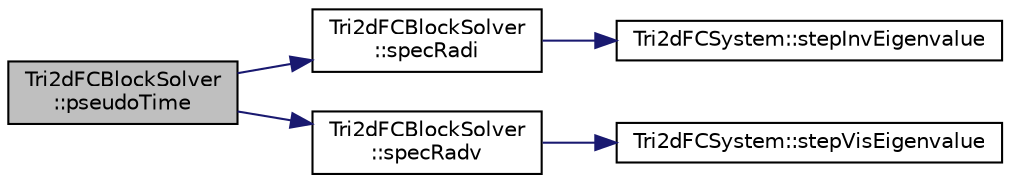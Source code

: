 digraph "Tri2dFCBlockSolver::pseudoTime"
{
  edge [fontname="Helvetica",fontsize="10",labelfontname="Helvetica",labelfontsize="10"];
  node [fontname="Helvetica",fontsize="10",shape=record];
  rankdir="LR";
  Node1 [label="Tri2dFCBlockSolver\l::pseudoTime",height=0.2,width=0.4,color="black", fillcolor="grey75", style="filled" fontcolor="black"];
  Node1 -> Node2 [color="midnightblue",fontsize="10",style="solid",fontname="Helvetica"];
  Node2 [label="Tri2dFCBlockSolver\l::specRadi",height=0.2,width=0.4,color="black", fillcolor="white", style="filled",URL="$classTri2dFCBlockSolver.html#a386bba49b9bb553d8850db37e19bc114",tooltip="Compute inviscid spectral radius. "];
  Node2 -> Node3 [color="midnightblue",fontsize="10",style="solid",fontname="Helvetica"];
  Node3 [label="Tri2dFCSystem::stepInvEigenvalue",height=0.2,width=0.4,color="black", fillcolor="white", style="filled",URL="$classTri2dFCSystem.html#aae9877437abc5d457b95d70134cdc65c",tooltip="Computes invsicid spectral radius. "];
  Node1 -> Node4 [color="midnightblue",fontsize="10",style="solid",fontname="Helvetica"];
  Node4 [label="Tri2dFCBlockSolver\l::specRadv",height=0.2,width=0.4,color="black", fillcolor="white", style="filled",URL="$classTri2dFCBlockSolver.html#a9df5be9c96c8c07727560c333276c1f0",tooltip="Compute viscous spectral radius. "];
  Node4 -> Node5 [color="midnightblue",fontsize="10",style="solid",fontname="Helvetica"];
  Node5 [label="Tri2dFCSystem::stepVisEigenvalue",height=0.2,width=0.4,color="black", fillcolor="white", style="filled",URL="$classTri2dFCSystem.html#a628c181ba2c75de757326b22f853c680",tooltip="Computes viscous spectral radius. "];
}
